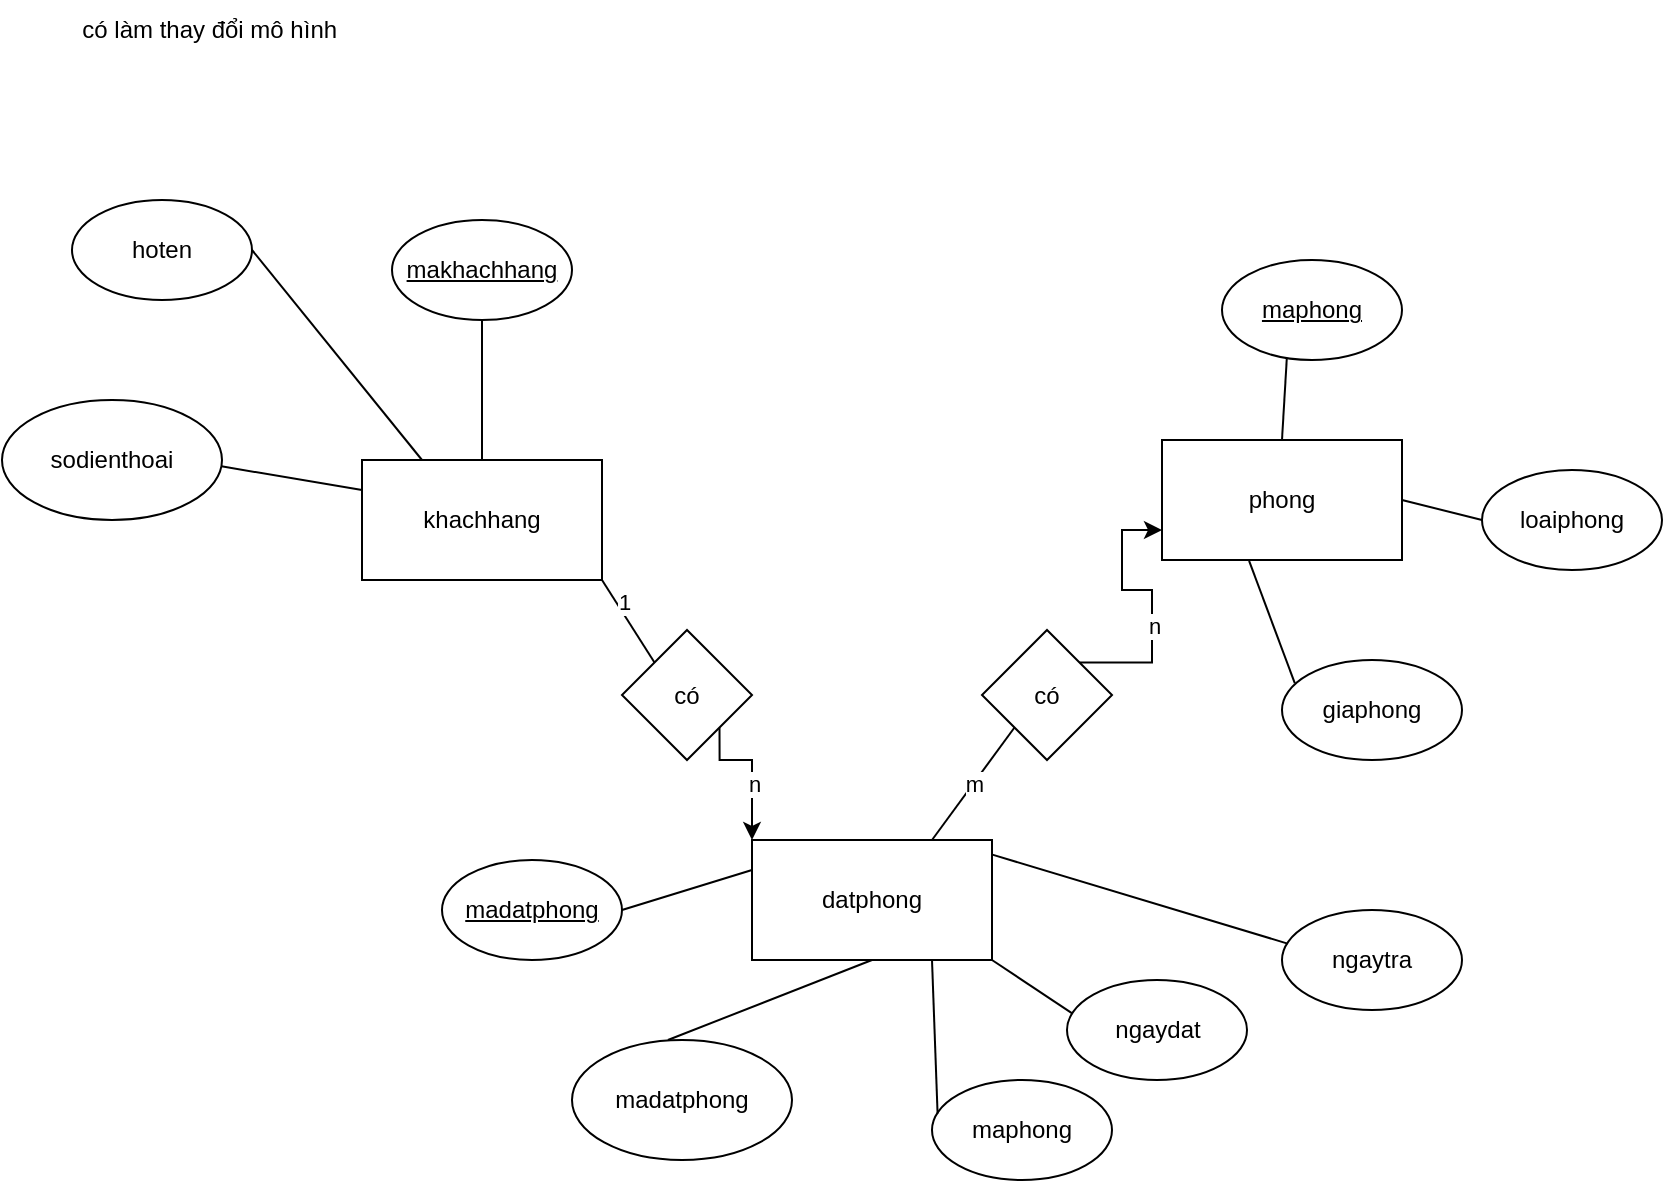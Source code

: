 <mxfile version="26.0.5">
  <diagram name="Page-1" id="yKWgAob8RB1Kz7icvjJE">
    <mxGraphModel dx="2132" dy="1713" grid="1" gridSize="10" guides="1" tooltips="1" connect="1" arrows="1" fold="1" page="1" pageScale="1" pageWidth="850" pageHeight="1100" math="0" shadow="0">
      <root>
        <mxCell id="0" />
        <mxCell id="1" parent="0" />
        <mxCell id="dfG8Hvtz1Eu-EkQ2TVE1-1" value="datphong" style="rounded=0;whiteSpace=wrap;html=1;" vertex="1" parent="1">
          <mxGeometry x="365" y="330" width="120" height="60" as="geometry" />
        </mxCell>
        <mxCell id="dfG8Hvtz1Eu-EkQ2TVE1-2" value="phong" style="rounded=0;whiteSpace=wrap;html=1;" vertex="1" parent="1">
          <mxGeometry x="570" y="130" width="120" height="60" as="geometry" />
        </mxCell>
        <mxCell id="dfG8Hvtz1Eu-EkQ2TVE1-3" value="khachhang" style="rounded=0;whiteSpace=wrap;html=1;" vertex="1" parent="1">
          <mxGeometry x="170" y="140" width="120" height="60" as="geometry" />
        </mxCell>
        <mxCell id="dfG8Hvtz1Eu-EkQ2TVE1-4" value="&lt;u&gt;makhachhang&lt;/u&gt;" style="ellipse;whiteSpace=wrap;html=1;" vertex="1" parent="1">
          <mxGeometry x="185" y="20" width="90" height="50" as="geometry" />
        </mxCell>
        <mxCell id="dfG8Hvtz1Eu-EkQ2TVE1-5" value="&lt;u&gt;maphong&lt;/u&gt;" style="ellipse;whiteSpace=wrap;html=1;" vertex="1" parent="1">
          <mxGeometry x="600" y="40" width="90" height="50" as="geometry" />
        </mxCell>
        <mxCell id="dfG8Hvtz1Eu-EkQ2TVE1-8" value="&lt;u&gt;madatphong&lt;/u&gt;" style="ellipse;whiteSpace=wrap;html=1;" vertex="1" parent="1">
          <mxGeometry x="210" y="340" width="90" height="50" as="geometry" />
        </mxCell>
        <mxCell id="dfG8Hvtz1Eu-EkQ2TVE1-9" value="giaphong" style="ellipse;whiteSpace=wrap;html=1;" vertex="1" parent="1">
          <mxGeometry x="630" y="240" width="90" height="50" as="geometry" />
        </mxCell>
        <mxCell id="dfG8Hvtz1Eu-EkQ2TVE1-10" value="loaiphong" style="ellipse;whiteSpace=wrap;html=1;" vertex="1" parent="1">
          <mxGeometry x="730" y="145" width="90" height="50" as="geometry" />
        </mxCell>
        <mxCell id="dfG8Hvtz1Eu-EkQ2TVE1-11" value="maphong" style="ellipse;whiteSpace=wrap;html=1;" vertex="1" parent="1">
          <mxGeometry x="455" y="450" width="90" height="50" as="geometry" />
        </mxCell>
        <mxCell id="dfG8Hvtz1Eu-EkQ2TVE1-12" value="madatphong" style="ellipse;whiteSpace=wrap;html=1;" vertex="1" parent="1">
          <mxGeometry x="275" y="430" width="110" height="60" as="geometry" />
        </mxCell>
        <mxCell id="dfG8Hvtz1Eu-EkQ2TVE1-13" value="" style="endArrow=none;html=1;rounded=0;entryX=0.5;entryY=1;entryDx=0;entryDy=0;exitX=0.5;exitY=0;exitDx=0;exitDy=0;" edge="1" parent="1" source="dfG8Hvtz1Eu-EkQ2TVE1-3" target="dfG8Hvtz1Eu-EkQ2TVE1-4">
          <mxGeometry width="50" height="50" relative="1" as="geometry">
            <mxPoint x="400" y="340" as="sourcePoint" />
            <mxPoint x="450" y="290" as="targetPoint" />
          </mxGeometry>
        </mxCell>
        <mxCell id="dfG8Hvtz1Eu-EkQ2TVE1-14" value="" style="endArrow=none;html=1;rounded=0;exitX=1;exitY=1;exitDx=0;exitDy=0;entryX=0;entryY=0.25;entryDx=0;entryDy=0;" edge="1" parent="1" target="dfG8Hvtz1Eu-EkQ2TVE1-3">
          <mxGeometry width="50" height="50" relative="1" as="geometry">
            <mxPoint x="96.82" y="142.678" as="sourcePoint" />
            <mxPoint x="450" y="290" as="targetPoint" />
          </mxGeometry>
        </mxCell>
        <mxCell id="dfG8Hvtz1Eu-EkQ2TVE1-16" value="hoten" style="ellipse;whiteSpace=wrap;html=1;" vertex="1" parent="1">
          <mxGeometry x="25" y="10" width="90" height="50" as="geometry" />
        </mxCell>
        <mxCell id="dfG8Hvtz1Eu-EkQ2TVE1-17" value="" style="endArrow=none;html=1;rounded=0;exitX=1;exitY=0.5;exitDx=0;exitDy=0;entryX=0.25;entryY=0;entryDx=0;entryDy=0;" edge="1" parent="1" source="dfG8Hvtz1Eu-EkQ2TVE1-16" target="dfG8Hvtz1Eu-EkQ2TVE1-3">
          <mxGeometry width="50" height="50" relative="1" as="geometry">
            <mxPoint x="355" y="140" as="sourcePoint" />
            <mxPoint x="185" as="targetPoint" />
          </mxGeometry>
        </mxCell>
        <mxCell id="dfG8Hvtz1Eu-EkQ2TVE1-18" value="" style="endArrow=none;html=1;rounded=0;entryX=0.36;entryY=0.984;entryDx=0;entryDy=0;entryPerimeter=0;exitX=0.5;exitY=0;exitDx=0;exitDy=0;" edge="1" parent="1" source="dfG8Hvtz1Eu-EkQ2TVE1-2" target="dfG8Hvtz1Eu-EkQ2TVE1-5">
          <mxGeometry width="50" height="50" relative="1" as="geometry">
            <mxPoint x="400" y="210" as="sourcePoint" />
            <mxPoint x="450" y="160" as="targetPoint" />
          </mxGeometry>
        </mxCell>
        <mxCell id="dfG8Hvtz1Eu-EkQ2TVE1-19" value="" style="endArrow=none;html=1;rounded=0;entryX=0;entryY=0.5;entryDx=0;entryDy=0;exitX=1;exitY=0.5;exitDx=0;exitDy=0;" edge="1" parent="1" source="dfG8Hvtz1Eu-EkQ2TVE1-2" target="dfG8Hvtz1Eu-EkQ2TVE1-10">
          <mxGeometry width="50" height="50" relative="1" as="geometry">
            <mxPoint x="400" y="210" as="sourcePoint" />
            <mxPoint x="450" y="160" as="targetPoint" />
          </mxGeometry>
        </mxCell>
        <mxCell id="dfG8Hvtz1Eu-EkQ2TVE1-20" value="" style="endArrow=none;html=1;rounded=0;exitX=0.071;exitY=0.232;exitDx=0;exitDy=0;exitPerimeter=0;entryX=0.363;entryY=1.007;entryDx=0;entryDy=0;entryPerimeter=0;" edge="1" parent="1" source="dfG8Hvtz1Eu-EkQ2TVE1-9" target="dfG8Hvtz1Eu-EkQ2TVE1-2">
          <mxGeometry width="50" height="50" relative="1" as="geometry">
            <mxPoint x="400" y="210" as="sourcePoint" />
            <mxPoint x="450" y="160" as="targetPoint" />
          </mxGeometry>
        </mxCell>
        <mxCell id="dfG8Hvtz1Eu-EkQ2TVE1-21" value="" style="endArrow=none;html=1;rounded=0;exitX=1;exitY=0.5;exitDx=0;exitDy=0;entryX=0;entryY=0.25;entryDx=0;entryDy=0;" edge="1" parent="1" source="dfG8Hvtz1Eu-EkQ2TVE1-8" target="dfG8Hvtz1Eu-EkQ2TVE1-1">
          <mxGeometry width="50" height="50" relative="1" as="geometry">
            <mxPoint x="400" y="340" as="sourcePoint" />
            <mxPoint x="450" y="290" as="targetPoint" />
          </mxGeometry>
        </mxCell>
        <mxCell id="dfG8Hvtz1Eu-EkQ2TVE1-22" value="" style="endArrow=none;html=1;rounded=0;exitX=0.5;exitY=1;exitDx=0;exitDy=0;entryX=0.436;entryY=0;entryDx=0;entryDy=0;entryPerimeter=0;" edge="1" parent="1" source="dfG8Hvtz1Eu-EkQ2TVE1-1" target="dfG8Hvtz1Eu-EkQ2TVE1-12">
          <mxGeometry width="50" height="50" relative="1" as="geometry">
            <mxPoint x="400" y="340" as="sourcePoint" />
            <mxPoint x="450" y="290" as="targetPoint" />
          </mxGeometry>
        </mxCell>
        <mxCell id="dfG8Hvtz1Eu-EkQ2TVE1-23" value="" style="endArrow=none;html=1;rounded=0;entryX=0.75;entryY=1;entryDx=0;entryDy=0;exitX=0.031;exitY=0.336;exitDx=0;exitDy=0;exitPerimeter=0;" edge="1" parent="1" source="dfG8Hvtz1Eu-EkQ2TVE1-11" target="dfG8Hvtz1Eu-EkQ2TVE1-1">
          <mxGeometry width="50" height="50" relative="1" as="geometry">
            <mxPoint x="400" y="340" as="sourcePoint" />
            <mxPoint x="450" y="290" as="targetPoint" />
          </mxGeometry>
        </mxCell>
        <mxCell id="dfG8Hvtz1Eu-EkQ2TVE1-39" style="edgeStyle=orthogonalEdgeStyle;rounded=0;orthogonalLoop=1;jettySize=auto;html=1;exitX=1;exitY=0;exitDx=0;exitDy=0;entryX=0;entryY=0;entryDx=0;entryDy=0;" edge="1" parent="1" source="dfG8Hvtz1Eu-EkQ2TVE1-24" target="dfG8Hvtz1Eu-EkQ2TVE1-1">
          <mxGeometry relative="1" as="geometry">
            <Array as="points">
              <mxPoint x="349" y="290" />
              <mxPoint x="365" y="290" />
            </Array>
          </mxGeometry>
        </mxCell>
        <mxCell id="dfG8Hvtz1Eu-EkQ2TVE1-41" value="n" style="edgeLabel;html=1;align=center;verticalAlign=middle;resizable=0;points=[];" vertex="1" connectable="0" parent="dfG8Hvtz1Eu-EkQ2TVE1-39">
          <mxGeometry x="0.227" y="1" relative="1" as="geometry">
            <mxPoint as="offset" />
          </mxGeometry>
        </mxCell>
        <mxCell id="dfG8Hvtz1Eu-EkQ2TVE1-24" value="có" style="rhombus;whiteSpace=wrap;html=1;direction=south;" vertex="1" parent="1">
          <mxGeometry x="300" y="225" width="65" height="65" as="geometry" />
        </mxCell>
        <mxCell id="dfG8Hvtz1Eu-EkQ2TVE1-45" style="edgeStyle=orthogonalEdgeStyle;rounded=0;orthogonalLoop=1;jettySize=auto;html=1;exitX=0;exitY=0;exitDx=0;exitDy=0;entryX=0;entryY=0.75;entryDx=0;entryDy=0;" edge="1" parent="1" source="dfG8Hvtz1Eu-EkQ2TVE1-25" target="dfG8Hvtz1Eu-EkQ2TVE1-2">
          <mxGeometry relative="1" as="geometry" />
        </mxCell>
        <mxCell id="dfG8Hvtz1Eu-EkQ2TVE1-46" value="n" style="edgeLabel;html=1;align=center;verticalAlign=middle;resizable=0;points=[];" vertex="1" connectable="0" parent="dfG8Hvtz1Eu-EkQ2TVE1-45">
          <mxGeometry x="-0.198" y="-1" relative="1" as="geometry">
            <mxPoint as="offset" />
          </mxGeometry>
        </mxCell>
        <mxCell id="dfG8Hvtz1Eu-EkQ2TVE1-25" value="có" style="rhombus;whiteSpace=wrap;html=1;direction=south;" vertex="1" parent="1">
          <mxGeometry x="480" y="225" width="65" height="65" as="geometry" />
        </mxCell>
        <mxCell id="dfG8Hvtz1Eu-EkQ2TVE1-26" value="" style="endArrow=none;html=1;rounded=0;exitX=1;exitY=1;exitDx=0;exitDy=0;entryX=0;entryY=1;entryDx=0;entryDy=0;" edge="1" parent="1" source="dfG8Hvtz1Eu-EkQ2TVE1-3" target="dfG8Hvtz1Eu-EkQ2TVE1-24">
          <mxGeometry width="50" height="50" relative="1" as="geometry">
            <mxPoint x="400" y="340" as="sourcePoint" />
            <mxPoint x="306.25" y="241.25" as="targetPoint" />
          </mxGeometry>
        </mxCell>
        <mxCell id="dfG8Hvtz1Eu-EkQ2TVE1-40" value="1" style="edgeLabel;html=1;align=center;verticalAlign=middle;resizable=0;points=[];" vertex="1" connectable="0" parent="dfG8Hvtz1Eu-EkQ2TVE1-26">
          <mxGeometry x="-0.392" y="3" relative="1" as="geometry">
            <mxPoint as="offset" />
          </mxGeometry>
        </mxCell>
        <mxCell id="dfG8Hvtz1Eu-EkQ2TVE1-28" value="m" style="endArrow=none;html=1;rounded=0;exitX=0.75;exitY=0;exitDx=0;exitDy=0;entryX=1;entryY=1;entryDx=0;entryDy=0;" edge="1" parent="1" source="dfG8Hvtz1Eu-EkQ2TVE1-1" target="dfG8Hvtz1Eu-EkQ2TVE1-25">
          <mxGeometry width="50" height="50" relative="1" as="geometry">
            <mxPoint x="400" y="340" as="sourcePoint" />
            <mxPoint x="450" y="290" as="targetPoint" />
          </mxGeometry>
        </mxCell>
        <mxCell id="dfG8Hvtz1Eu-EkQ2TVE1-34" value="sodienthoai" style="ellipse;whiteSpace=wrap;html=1;" vertex="1" parent="1">
          <mxGeometry x="-10" y="110" width="110" height="60" as="geometry" />
        </mxCell>
        <mxCell id="dfG8Hvtz1Eu-EkQ2TVE1-35" value="ngaydat" style="ellipse;whiteSpace=wrap;html=1;" vertex="1" parent="1">
          <mxGeometry x="522.5" y="400" width="90" height="50" as="geometry" />
        </mxCell>
        <mxCell id="dfG8Hvtz1Eu-EkQ2TVE1-36" value="" style="endArrow=none;html=1;rounded=0;entryX=1;entryY=1;entryDx=0;entryDy=0;exitX=0.031;exitY=0.336;exitDx=0;exitDy=0;exitPerimeter=0;" edge="1" parent="1" source="dfG8Hvtz1Eu-EkQ2TVE1-35" target="dfG8Hvtz1Eu-EkQ2TVE1-1">
          <mxGeometry width="50" height="50" relative="1" as="geometry">
            <mxPoint x="410" y="350" as="sourcePoint" />
            <mxPoint x="465" y="400" as="targetPoint" />
          </mxGeometry>
        </mxCell>
        <mxCell id="dfG8Hvtz1Eu-EkQ2TVE1-37" value="ngaytra" style="ellipse;whiteSpace=wrap;html=1;" vertex="1" parent="1">
          <mxGeometry x="630" y="365" width="90" height="50" as="geometry" />
        </mxCell>
        <mxCell id="dfG8Hvtz1Eu-EkQ2TVE1-38" value="" style="endArrow=none;html=1;rounded=0;entryX=0.998;entryY=0.12;entryDx=0;entryDy=0;exitX=0.031;exitY=0.336;exitDx=0;exitDy=0;exitPerimeter=0;entryPerimeter=0;" edge="1" parent="1" source="dfG8Hvtz1Eu-EkQ2TVE1-37" target="dfG8Hvtz1Eu-EkQ2TVE1-1">
          <mxGeometry width="50" height="50" relative="1" as="geometry">
            <mxPoint x="575" y="255" as="sourcePoint" />
            <mxPoint x="630" y="305" as="targetPoint" />
          </mxGeometry>
        </mxCell>
        <mxCell id="dfG8Hvtz1Eu-EkQ2TVE1-44" value="có làm thay đổi mô hình&amp;nbsp;" style="text;html=1;align=center;verticalAlign=middle;resizable=0;points=[];autosize=1;strokeColor=none;fillColor=none;" vertex="1" parent="1">
          <mxGeometry x="20" y="-90" width="150" height="30" as="geometry" />
        </mxCell>
      </root>
    </mxGraphModel>
  </diagram>
</mxfile>

